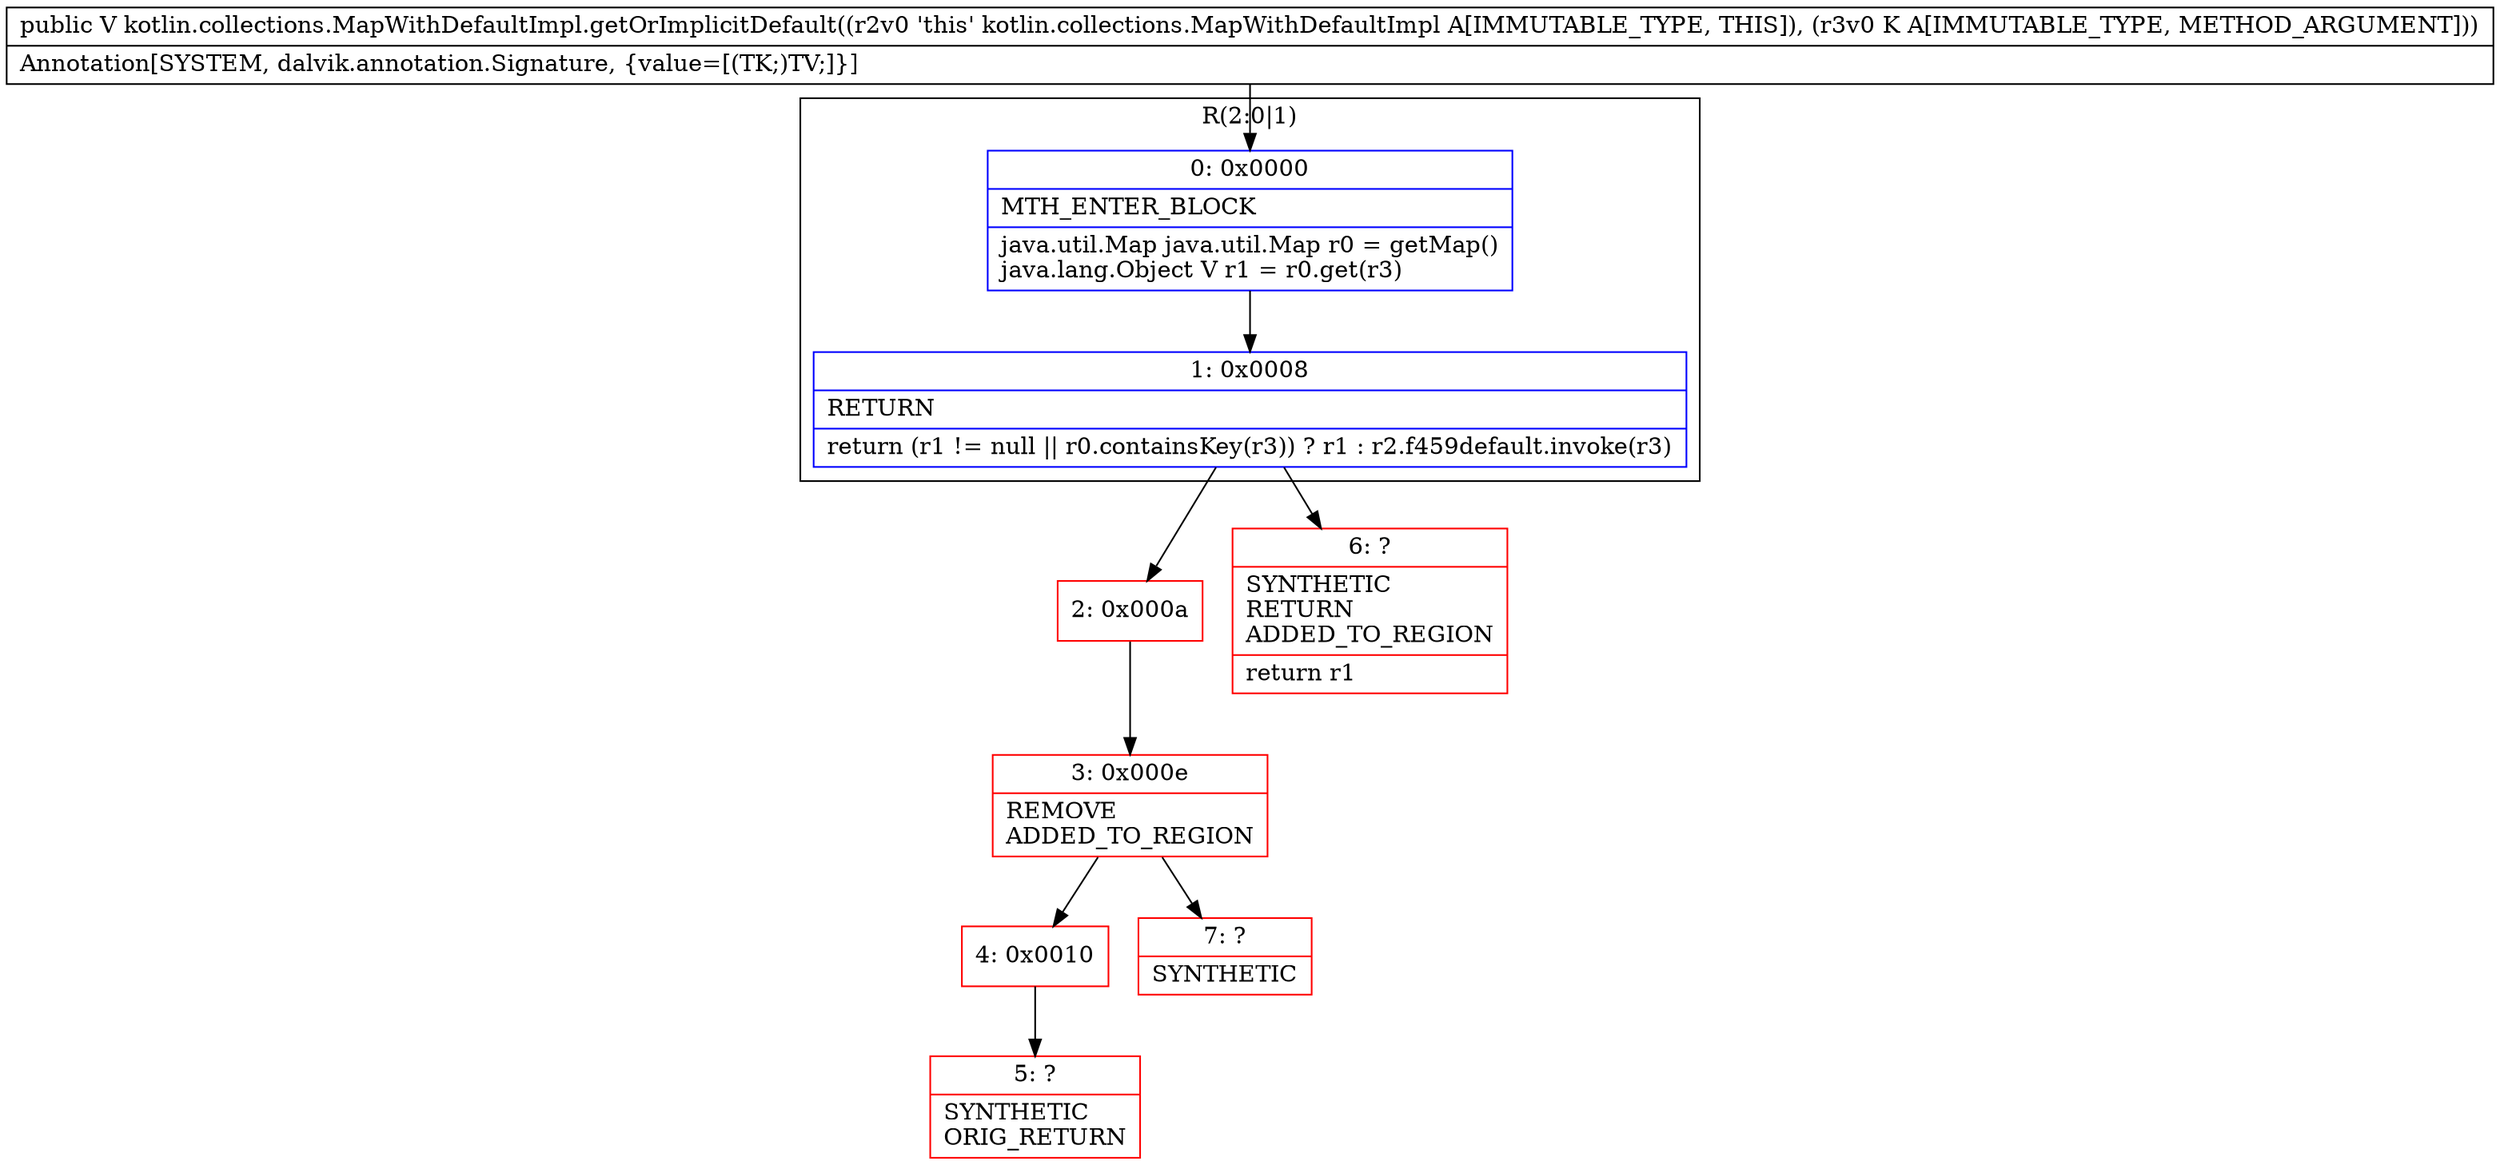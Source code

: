 digraph "CFG forkotlin.collections.MapWithDefaultImpl.getOrImplicitDefault(Ljava\/lang\/Object;)Ljava\/lang\/Object;" {
subgraph cluster_Region_1953862601 {
label = "R(2:0|1)";
node [shape=record,color=blue];
Node_0 [shape=record,label="{0\:\ 0x0000|MTH_ENTER_BLOCK\l|java.util.Map java.util.Map r0 = getMap()\ljava.lang.Object V r1 = r0.get(r3)\l}"];
Node_1 [shape=record,label="{1\:\ 0x0008|RETURN\l|return (r1 != null \|\| r0.containsKey(r3)) ? r1 : r2.f459default.invoke(r3)\l}"];
}
Node_2 [shape=record,color=red,label="{2\:\ 0x000a}"];
Node_3 [shape=record,color=red,label="{3\:\ 0x000e|REMOVE\lADDED_TO_REGION\l}"];
Node_4 [shape=record,color=red,label="{4\:\ 0x0010}"];
Node_5 [shape=record,color=red,label="{5\:\ ?|SYNTHETIC\lORIG_RETURN\l}"];
Node_6 [shape=record,color=red,label="{6\:\ ?|SYNTHETIC\lRETURN\lADDED_TO_REGION\l|return r1\l}"];
Node_7 [shape=record,color=red,label="{7\:\ ?|SYNTHETIC\l}"];
MethodNode[shape=record,label="{public V kotlin.collections.MapWithDefaultImpl.getOrImplicitDefault((r2v0 'this' kotlin.collections.MapWithDefaultImpl A[IMMUTABLE_TYPE, THIS]), (r3v0 K A[IMMUTABLE_TYPE, METHOD_ARGUMENT]))  | Annotation[SYSTEM, dalvik.annotation.Signature, \{value=[(TK;)TV;]\}]\l}"];
MethodNode -> Node_0;
Node_0 -> Node_1;
Node_1 -> Node_2;
Node_1 -> Node_6;
Node_2 -> Node_3;
Node_3 -> Node_4;
Node_3 -> Node_7;
Node_4 -> Node_5;
}

